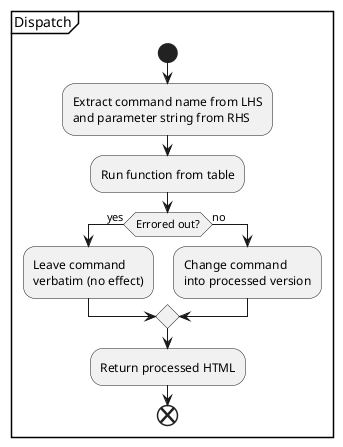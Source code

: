 @startuml



partition Dispatch {

start

:Extract command name from LHS
and parameter string from RHS;

:Run function from table;

if (Errored out?) then (yes)
 :Leave command
verbatim (no effect);
else (no)
 :Change command
into processed version;
endif

:Return processed HTML;

end
}

@enduml

